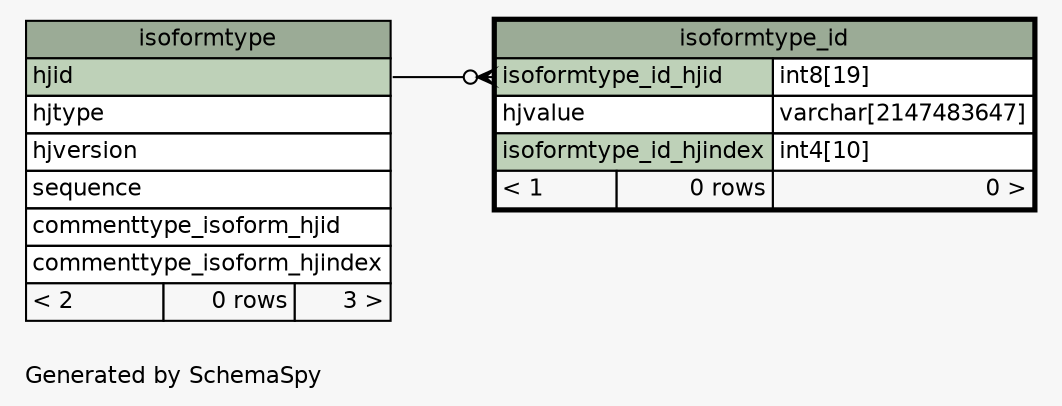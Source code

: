 // dot 2.38.0 on Windows 8.1 6.3
// SchemaSpy rev 590
digraph "oneDegreeRelationshipsDiagram" {
  graph [
    rankdir="RL"
    bgcolor="#f7f7f7"
    label="\nGenerated by SchemaSpy"
    labeljust="l"
    nodesep="0.18"
    ranksep="0.46"
    fontname="Helvetica"
    fontsize="11"
  ];
  node [
    fontname="Helvetica"
    fontsize="11"
    shape="plaintext"
  ];
  edge [
    arrowsize="0.8"
  ];
  "isoformtype_id":"isoformtype_id_hjid":w -> "isoformtype":"hjid":e [arrowhead=none dir=back arrowtail=crowodot];
  "isoformtype" [
    label=<
    <TABLE BORDER="0" CELLBORDER="1" CELLSPACING="0" BGCOLOR="#ffffff">
      <TR><TD COLSPAN="3" BGCOLOR="#9bab96" ALIGN="CENTER">isoformtype</TD></TR>
      <TR><TD PORT="hjid" COLSPAN="3" BGCOLOR="#bed1b8" ALIGN="LEFT">hjid</TD></TR>
      <TR><TD PORT="hjtype" COLSPAN="3" ALIGN="LEFT">hjtype</TD></TR>
      <TR><TD PORT="hjversion" COLSPAN="3" ALIGN="LEFT">hjversion</TD></TR>
      <TR><TD PORT="sequence" COLSPAN="3" ALIGN="LEFT">sequence</TD></TR>
      <TR><TD PORT="commenttype_isoform_hjid" COLSPAN="3" ALIGN="LEFT">commenttype_isoform_hjid</TD></TR>
      <TR><TD PORT="commenttype_isoform_hjindex" COLSPAN="3" ALIGN="LEFT">commenttype_isoform_hjindex</TD></TR>
      <TR><TD ALIGN="LEFT" BGCOLOR="#f7f7f7">&lt; 2</TD><TD ALIGN="RIGHT" BGCOLOR="#f7f7f7">0 rows</TD><TD ALIGN="RIGHT" BGCOLOR="#f7f7f7">3 &gt;</TD></TR>
    </TABLE>>
    URL="isoformtype.html"
    tooltip="isoformtype"
  ];
  "isoformtype_id" [
    label=<
    <TABLE BORDER="2" CELLBORDER="1" CELLSPACING="0" BGCOLOR="#ffffff">
      <TR><TD COLSPAN="3" BGCOLOR="#9bab96" ALIGN="CENTER">isoformtype_id</TD></TR>
      <TR><TD PORT="isoformtype_id_hjid" COLSPAN="2" BGCOLOR="#bed1b8" ALIGN="LEFT">isoformtype_id_hjid</TD><TD PORT="isoformtype_id_hjid.type" ALIGN="LEFT">int8[19]</TD></TR>
      <TR><TD PORT="hjvalue" COLSPAN="2" ALIGN="LEFT">hjvalue</TD><TD PORT="hjvalue.type" ALIGN="LEFT">varchar[2147483647]</TD></TR>
      <TR><TD PORT="isoformtype_id_hjindex" COLSPAN="2" BGCOLOR="#bed1b8" ALIGN="LEFT">isoformtype_id_hjindex</TD><TD PORT="isoformtype_id_hjindex.type" ALIGN="LEFT">int4[10]</TD></TR>
      <TR><TD ALIGN="LEFT" BGCOLOR="#f7f7f7">&lt; 1</TD><TD ALIGN="RIGHT" BGCOLOR="#f7f7f7">0 rows</TD><TD ALIGN="RIGHT" BGCOLOR="#f7f7f7">0 &gt;</TD></TR>
    </TABLE>>
    URL="isoformtype_id.html"
    tooltip="isoformtype_id"
  ];
}
